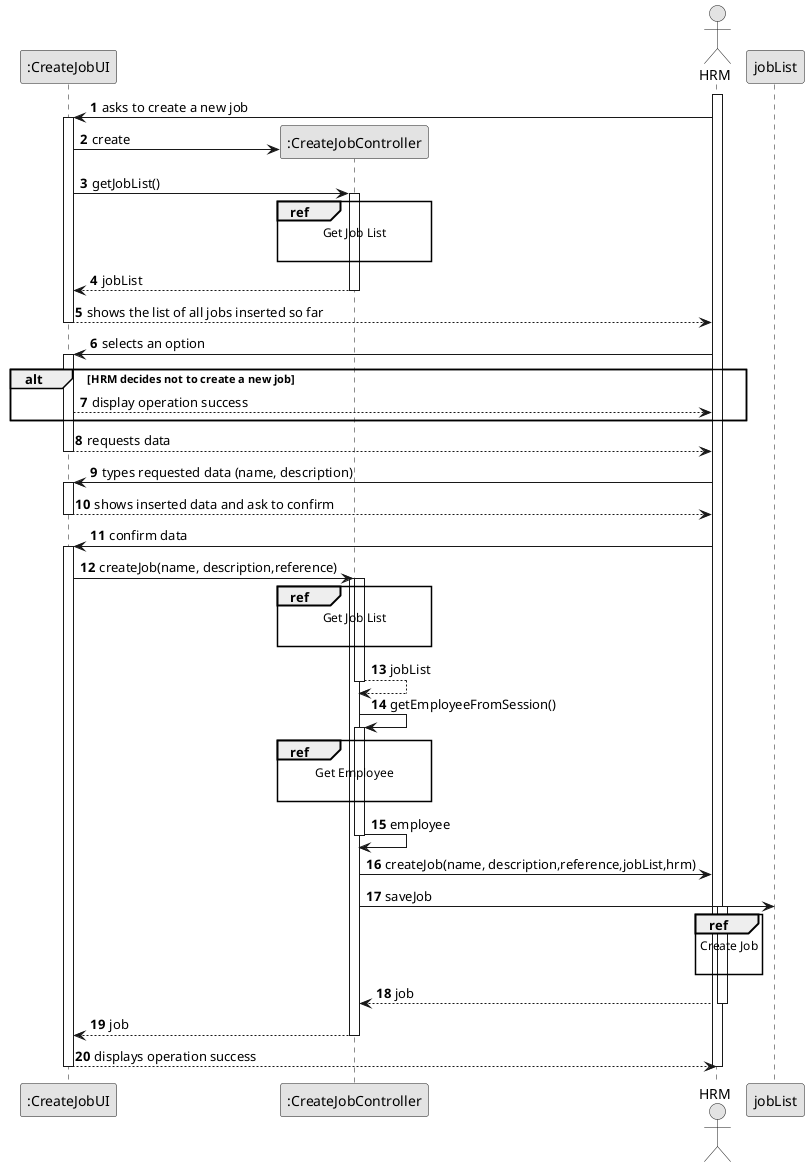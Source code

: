 @startuml
skinparam monochrome true
skinparam packageStyle rectangle
skinparam shadowing false

autonumber

'hide footbox
actor "HRM" as HRM
participant ":CreateJobUI" as UI
participant ":CreateJobController" as CTRL
participant "hrm\n:HRM" as HRM
participant "jobList" as LIST

activate HRM

    HRM -> UI : asks to create a new job

    activate UI

        UI -> CTRL** : create
        UI -> CTRL : getJobList()
        ref over CTRL
            Get Job List

        end ref

        activate CTRL

            CTRL --> UI : jobList
        deactivate CTRL

        UI --> HRM : shows the list of all jobs inserted so far
    deactivate UI

    HRM -> UI : selects an option
    activate UI

    alt HRM decides not to create a new job
        UI --> HRM : display operation success
    end

        UI --> HRM : requests data
    deactivate UI

    HRM -> UI : types requested data (name, description)
    activate UI

        UI --> HRM : shows inserted data and ask to confirm
    deactivate UI

    HRM -> UI : confirm data
    activate UI

        UI -> CTRL : createJob(name, description,reference)
        activate CTRL

'            CTRL -> CTRL : getTaskCategoryByDescription(taskCategoryDescription)
            activate CTRL

                ref over CTRL
                    Get Job List

                end ref

                CTRL --> CTRL : jobList
            deactivate CTRL

            CTRL -> CTRL : getEmployeeFromSession()
            activate CTRL

                ref over CTRL
                    Get Employee

                end ref
                CTRL -> CTRL : employee
            deactivate CTRL

            CTRL -> HRM: createJob(name, description,reference,jobList,hrm)

            CTRL -> LIST : saveJob

            activate HRM

                ref over HRM
                    Create Job

                end

                HRM --> CTRL : job
            deactivate HRM

            CTRL --> UI: job
            deactivate CTRL
            UI --> HRM: displays operation success
    deactivate UI

deactivate HRM

@enduml
